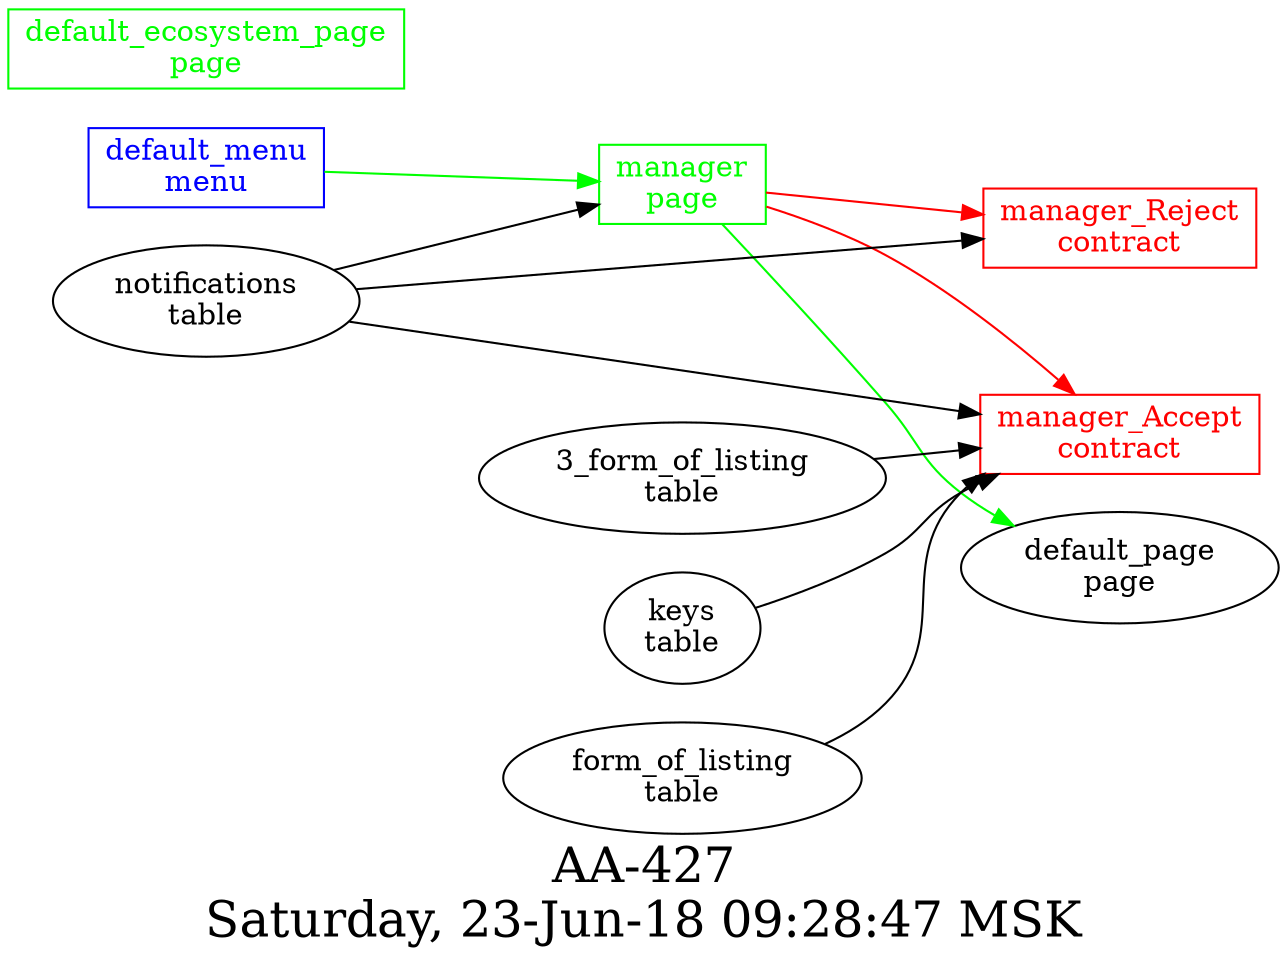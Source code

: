 digraph G {
graph [
  fontsize="24";
  label="AA-427\nSaturday, 23-Jun-18 09:28:47 MSK";
  nojustify=true;
  ordering=out;
  rankdir=LR;
  size="30";
];
"default_menu\nmenu" -> "manager\npage"  [ color=green ]
"default_menu\nmenu" [color=blue, fontcolor=blue, group=menus, shape=record];
"default_ecosystem_page\npage" [color=green, fontcolor=green, group=pages, shape=record];
"manager\npage" -> "manager_Reject\ncontract"  [ color=red ]
"manager\npage" -> "manager_Accept\ncontract"  [ color=red ]
"notifications\ntable" -> "manager\npage"
"manager\npage" -> "default_page\npage"  [ color=green ]
"manager\npage" [color=green, fontcolor=green, group=pages, shape=record];
"3_form_of_listing\ntable" -> "manager_Accept\ncontract"
"notifications\ntable" -> "manager_Accept\ncontract"
"keys\ntable" -> "manager_Accept\ncontract"
"form_of_listing\ntable" -> "manager_Accept\ncontract"
"manager_Accept\ncontract" [color=red, fontcolor=red, group=contracts, shape=record];
"notifications\ntable" -> "manager_Reject\ncontract"
"manager_Reject\ncontract" [color=red, fontcolor=red, group=contracts, shape=record];
}
